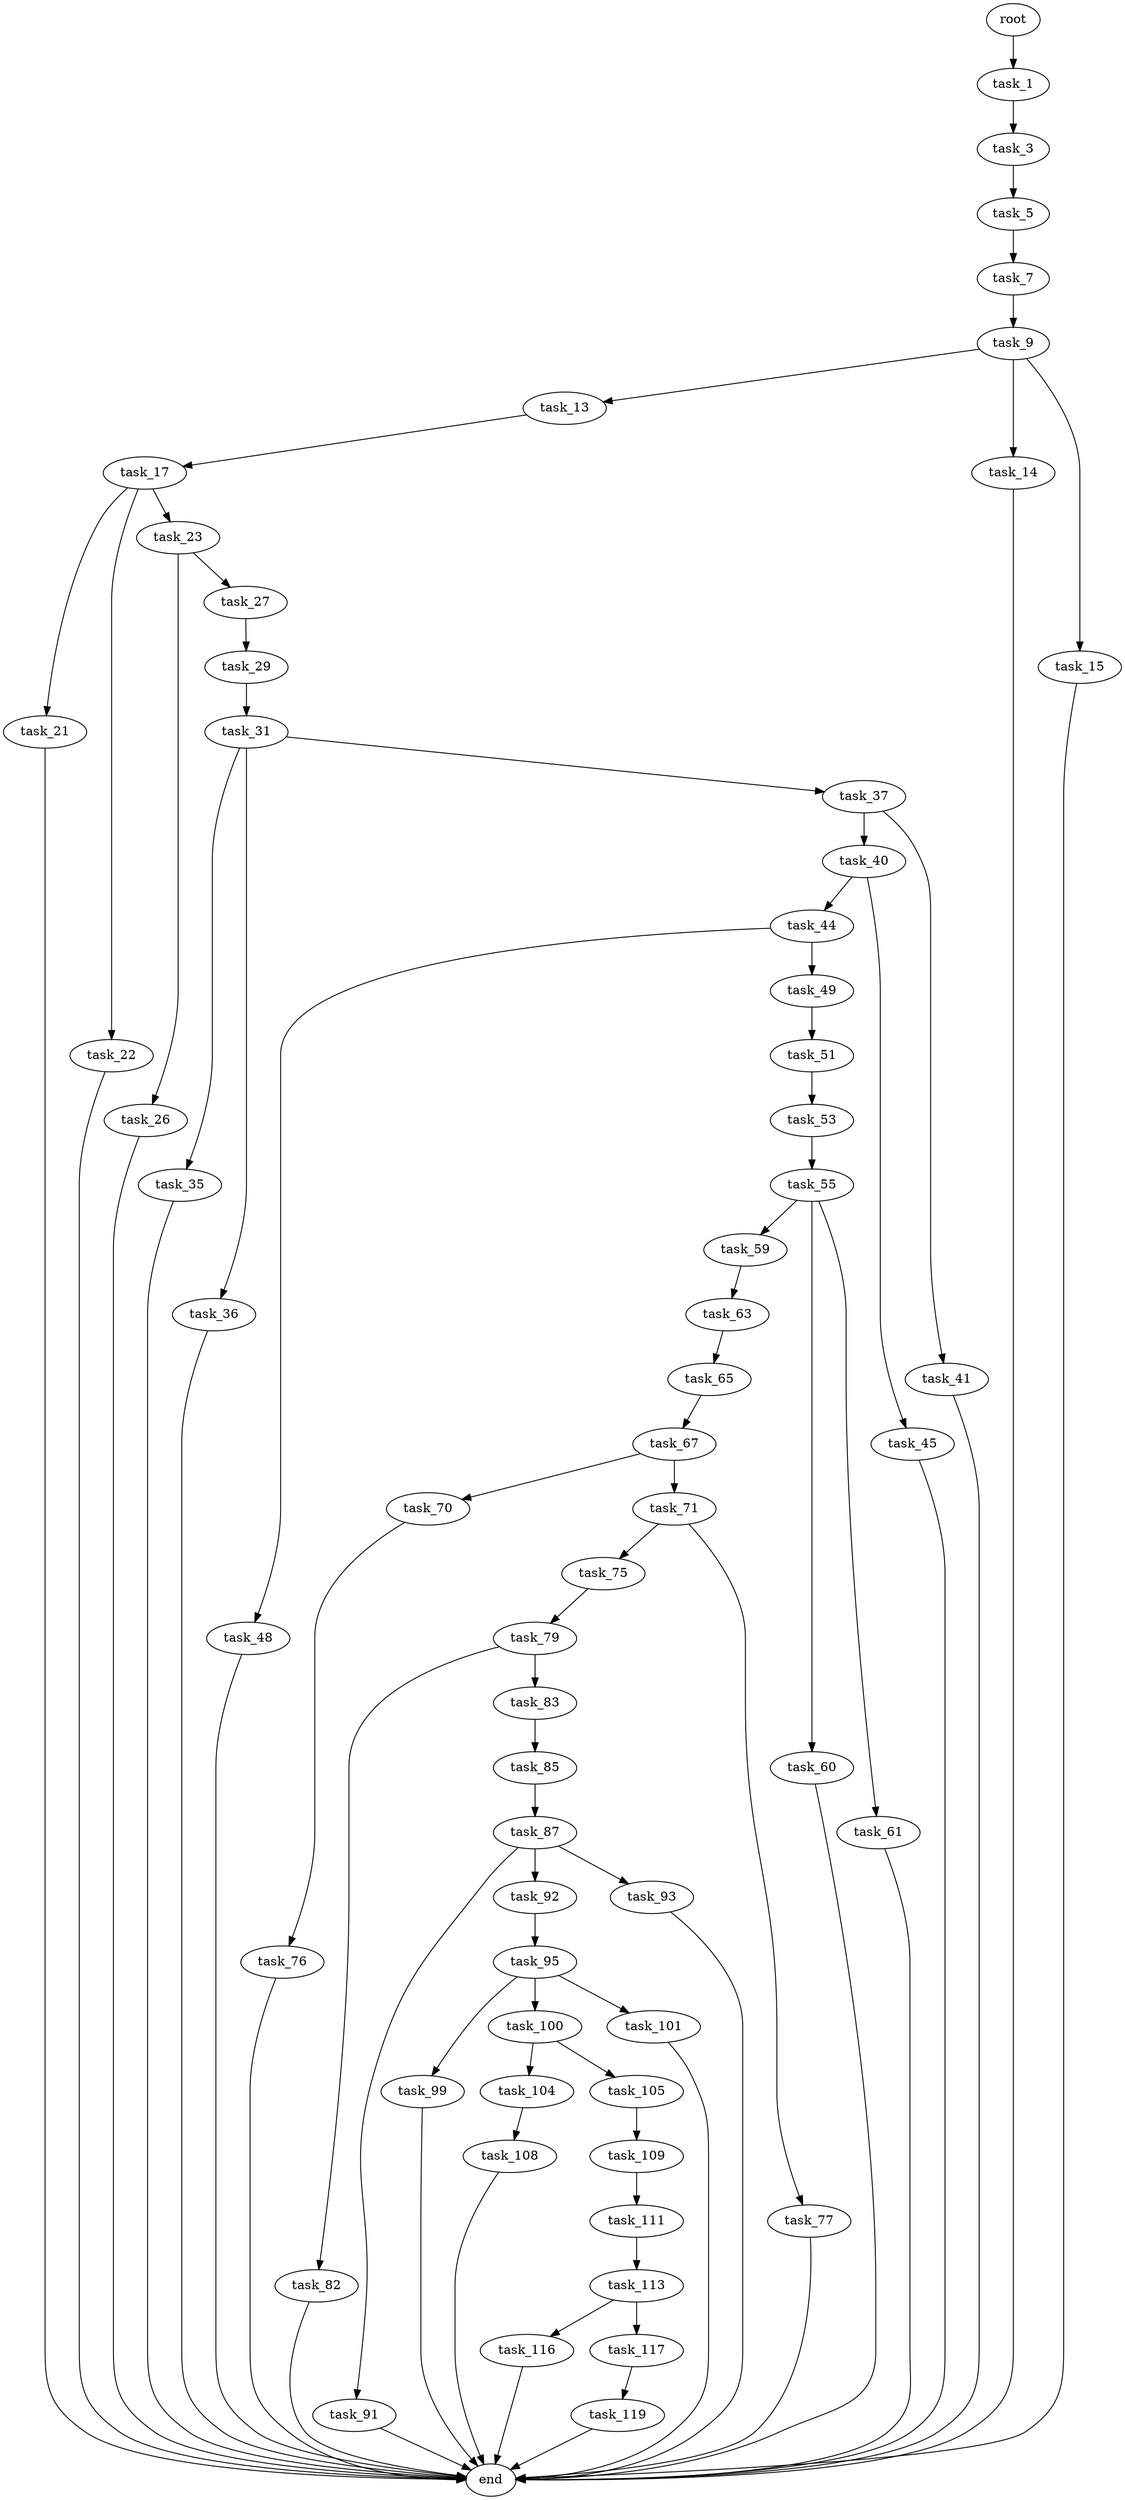 digraph G {
  root [size="0.000000"];
  task_1 [size="27115132639.000000"];
  task_3 [size="368293445632.000000"];
  task_5 [size="134217728000.000000"];
  task_7 [size="457179660.000000"];
  task_9 [size="13124218789.000000"];
  task_13 [size="4366592162.000000"];
  task_14 [size="155858521800.000000"];
  task_15 [size="3067606620.000000"];
  task_17 [size="542931580972.000000"];
  end [size="0.000000"];
  task_21 [size="24401075226.000000"];
  task_22 [size="376057497519.000000"];
  task_23 [size="8589934592.000000"];
  task_26 [size="188050181418.000000"];
  task_27 [size="134217728000.000000"];
  task_29 [size="409184989695.000000"];
  task_31 [size="3025946134.000000"];
  task_35 [size="231928233984.000000"];
  task_36 [size="549755813888.000000"];
  task_37 [size="24304895865.000000"];
  task_40 [size="284187476777.000000"];
  task_41 [size="134217728000.000000"];
  task_44 [size="600544822072.000000"];
  task_45 [size="131892802964.000000"];
  task_48 [size="7647986929.000000"];
  task_49 [size="16669748750.000000"];
  task_51 [size="549755813888.000000"];
  task_53 [size="278774827.000000"];
  task_55 [size="570601761009.000000"];
  task_59 [size="2012516217.000000"];
  task_60 [size="22310576542.000000"];
  task_61 [size="2585892073.000000"];
  task_63 [size="17028177562.000000"];
  task_65 [size="549755813888.000000"];
  task_67 [size="28991029248.000000"];
  task_70 [size="1073741824000.000000"];
  task_71 [size="548407349281.000000"];
  task_76 [size="33429054474.000000"];
  task_75 [size="975953252820.000000"];
  task_77 [size="406786316051.000000"];
  task_79 [size="42647626836.000000"];
  task_82 [size="68719476736.000000"];
  task_83 [size="265233243392.000000"];
  task_85 [size="504652089136.000000"];
  task_87 [size="134217728000.000000"];
  task_91 [size="68719476736.000000"];
  task_92 [size="937614886941.000000"];
  task_93 [size="7446131182.000000"];
  task_95 [size="14996856178.000000"];
  task_99 [size="36840558549.000000"];
  task_100 [size="459632663169.000000"];
  task_101 [size="745179122064.000000"];
  task_104 [size="8589934592.000000"];
  task_105 [size="28991029248.000000"];
  task_108 [size="68719476736.000000"];
  task_109 [size="382956288626.000000"];
  task_111 [size="968678887.000000"];
  task_113 [size="8589934592.000000"];
  task_116 [size="590998994838.000000"];
  task_117 [size="28991029248.000000"];
  task_119 [size="820091814828.000000"];

  root -> task_1 [size="1.000000"];
  task_1 -> task_3 [size="75497472.000000"];
  task_3 -> task_5 [size="411041792.000000"];
  task_5 -> task_7 [size="209715200.000000"];
  task_7 -> task_9 [size="33554432.000000"];
  task_9 -> task_13 [size="301989888.000000"];
  task_9 -> task_14 [size="301989888.000000"];
  task_9 -> task_15 [size="301989888.000000"];
  task_13 -> task_17 [size="75497472.000000"];
  task_14 -> end [size="1.000000"];
  task_15 -> end [size="1.000000"];
  task_17 -> task_21 [size="411041792.000000"];
  task_17 -> task_22 [size="411041792.000000"];
  task_17 -> task_23 [size="411041792.000000"];
  task_21 -> end [size="1.000000"];
  task_22 -> end [size="1.000000"];
  task_23 -> task_26 [size="33554432.000000"];
  task_23 -> task_27 [size="33554432.000000"];
  task_26 -> end [size="1.000000"];
  task_27 -> task_29 [size="209715200.000000"];
  task_29 -> task_31 [size="301989888.000000"];
  task_31 -> task_35 [size="134217728.000000"];
  task_31 -> task_36 [size="134217728.000000"];
  task_31 -> task_37 [size="134217728.000000"];
  task_35 -> end [size="1.000000"];
  task_36 -> end [size="1.000000"];
  task_37 -> task_40 [size="679477248.000000"];
  task_37 -> task_41 [size="679477248.000000"];
  task_40 -> task_44 [size="209715200.000000"];
  task_40 -> task_45 [size="209715200.000000"];
  task_41 -> end [size="1.000000"];
  task_44 -> task_48 [size="536870912.000000"];
  task_44 -> task_49 [size="536870912.000000"];
  task_45 -> end [size="1.000000"];
  task_48 -> end [size="1.000000"];
  task_49 -> task_51 [size="536870912.000000"];
  task_51 -> task_53 [size="536870912.000000"];
  task_53 -> task_55 [size="33554432.000000"];
  task_55 -> task_59 [size="679477248.000000"];
  task_55 -> task_60 [size="679477248.000000"];
  task_55 -> task_61 [size="679477248.000000"];
  task_59 -> task_63 [size="75497472.000000"];
  task_60 -> end [size="1.000000"];
  task_61 -> end [size="1.000000"];
  task_63 -> task_65 [size="838860800.000000"];
  task_65 -> task_67 [size="536870912.000000"];
  task_67 -> task_70 [size="75497472.000000"];
  task_67 -> task_71 [size="75497472.000000"];
  task_70 -> task_76 [size="838860800.000000"];
  task_71 -> task_75 [size="411041792.000000"];
  task_71 -> task_77 [size="411041792.000000"];
  task_76 -> end [size="1.000000"];
  task_75 -> task_79 [size="838860800.000000"];
  task_77 -> end [size="1.000000"];
  task_79 -> task_82 [size="134217728.000000"];
  task_79 -> task_83 [size="134217728.000000"];
  task_82 -> end [size="1.000000"];
  task_83 -> task_85 [size="209715200.000000"];
  task_85 -> task_87 [size="536870912.000000"];
  task_87 -> task_91 [size="209715200.000000"];
  task_87 -> task_92 [size="209715200.000000"];
  task_87 -> task_93 [size="209715200.000000"];
  task_91 -> end [size="1.000000"];
  task_92 -> task_95 [size="679477248.000000"];
  task_93 -> end [size="1.000000"];
  task_95 -> task_99 [size="301989888.000000"];
  task_95 -> task_100 [size="301989888.000000"];
  task_95 -> task_101 [size="301989888.000000"];
  task_99 -> end [size="1.000000"];
  task_100 -> task_104 [size="411041792.000000"];
  task_100 -> task_105 [size="411041792.000000"];
  task_101 -> end [size="1.000000"];
  task_104 -> task_108 [size="33554432.000000"];
  task_105 -> task_109 [size="75497472.000000"];
  task_108 -> end [size="1.000000"];
  task_109 -> task_111 [size="679477248.000000"];
  task_111 -> task_113 [size="75497472.000000"];
  task_113 -> task_116 [size="33554432.000000"];
  task_113 -> task_117 [size="33554432.000000"];
  task_116 -> end [size="1.000000"];
  task_117 -> task_119 [size="75497472.000000"];
  task_119 -> end [size="1.000000"];
}
